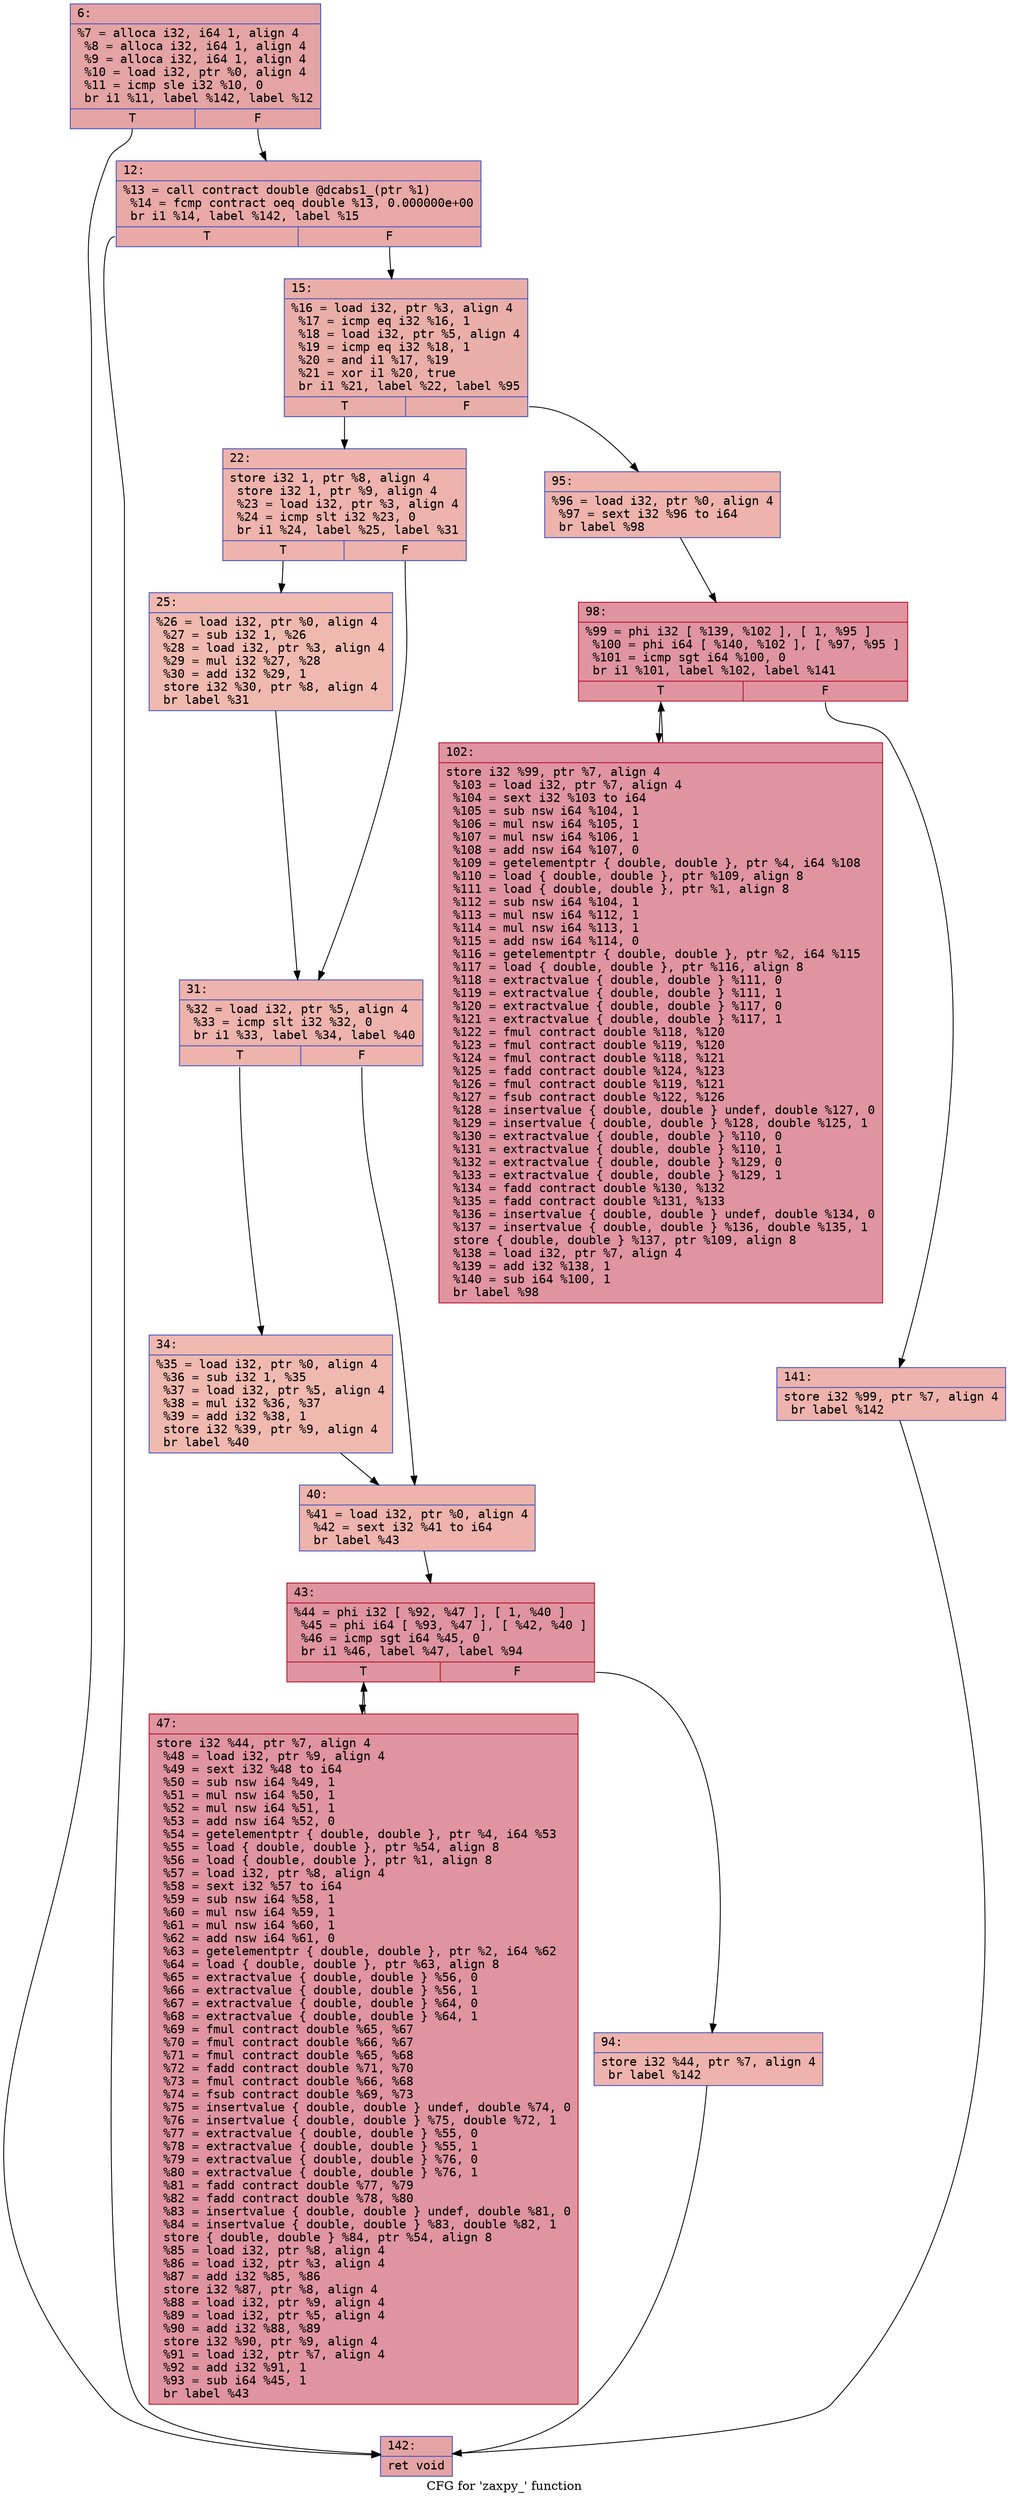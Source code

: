 digraph "CFG for 'zaxpy_' function" {
	label="CFG for 'zaxpy_' function";

	Node0x55ee107413c0 [shape=record,color="#3d50c3ff", style=filled, fillcolor="#c32e3170" fontname="Courier",label="{6:\l|  %7 = alloca i32, i64 1, align 4\l  %8 = alloca i32, i64 1, align 4\l  %9 = alloca i32, i64 1, align 4\l  %10 = load i32, ptr %0, align 4\l  %11 = icmp sle i32 %10, 0\l  br i1 %11, label %142, label %12\l|{<s0>T|<s1>F}}"];
	Node0x55ee107413c0:s0 -> Node0x55ee10741880[tooltip="6 -> 142\nProbability 50.00%" ];
	Node0x55ee107413c0:s1 -> Node0x55ee107418d0[tooltip="6 -> 12\nProbability 50.00%" ];
	Node0x55ee107418d0 [shape=record,color="#3d50c3ff", style=filled, fillcolor="#ca3b3770" fontname="Courier",label="{12:\l|  %13 = call contract double @dcabs1_(ptr %1)\l  %14 = fcmp contract oeq double %13, 0.000000e+00\l  br i1 %14, label %142, label %15\l|{<s0>T|<s1>F}}"];
	Node0x55ee107418d0:s0 -> Node0x55ee10741880[tooltip="12 -> 142\nProbability 62.50%" ];
	Node0x55ee107418d0:s1 -> Node0x55ee10741b50[tooltip="12 -> 15\nProbability 37.50%" ];
	Node0x55ee10741b50 [shape=record,color="#3d50c3ff", style=filled, fillcolor="#d0473d70" fontname="Courier",label="{15:\l|  %16 = load i32, ptr %3, align 4\l  %17 = icmp eq i32 %16, 1\l  %18 = load i32, ptr %5, align 4\l  %19 = icmp eq i32 %18, 1\l  %20 = and i1 %17, %19\l  %21 = xor i1 %20, true\l  br i1 %21, label %22, label %95\l|{<s0>T|<s1>F}}"];
	Node0x55ee10741b50:s0 -> Node0x55ee10741f90[tooltip="15 -> 22\nProbability 50.00%" ];
	Node0x55ee10741b50:s1 -> Node0x55ee10741fe0[tooltip="15 -> 95\nProbability 50.00%" ];
	Node0x55ee10741f90 [shape=record,color="#3d50c3ff", style=filled, fillcolor="#d6524470" fontname="Courier",label="{22:\l|  store i32 1, ptr %8, align 4\l  store i32 1, ptr %9, align 4\l  %23 = load i32, ptr %3, align 4\l  %24 = icmp slt i32 %23, 0\l  br i1 %24, label %25, label %31\l|{<s0>T|<s1>F}}"];
	Node0x55ee10741f90:s0 -> Node0x55ee10742330[tooltip="22 -> 25\nProbability 37.50%" ];
	Node0x55ee10741f90:s1 -> Node0x55ee10742380[tooltip="22 -> 31\nProbability 62.50%" ];
	Node0x55ee10742330 [shape=record,color="#3d50c3ff", style=filled, fillcolor="#de614d70" fontname="Courier",label="{25:\l|  %26 = load i32, ptr %0, align 4\l  %27 = sub i32 1, %26\l  %28 = load i32, ptr %3, align 4\l  %29 = mul i32 %27, %28\l  %30 = add i32 %29, 1\l  store i32 %30, ptr %8, align 4\l  br label %31\l}"];
	Node0x55ee10742330 -> Node0x55ee10742380[tooltip="25 -> 31\nProbability 100.00%" ];
	Node0x55ee10742380 [shape=record,color="#3d50c3ff", style=filled, fillcolor="#d6524470" fontname="Courier",label="{31:\l|  %32 = load i32, ptr %5, align 4\l  %33 = icmp slt i32 %32, 0\l  br i1 %33, label %34, label %40\l|{<s0>T|<s1>F}}"];
	Node0x55ee10742380:s0 -> Node0x55ee10742950[tooltip="31 -> 34\nProbability 37.50%" ];
	Node0x55ee10742380:s1 -> Node0x55ee107429a0[tooltip="31 -> 40\nProbability 62.50%" ];
	Node0x55ee10742950 [shape=record,color="#3d50c3ff", style=filled, fillcolor="#de614d70" fontname="Courier",label="{34:\l|  %35 = load i32, ptr %0, align 4\l  %36 = sub i32 1, %35\l  %37 = load i32, ptr %5, align 4\l  %38 = mul i32 %36, %37\l  %39 = add i32 %38, 1\l  store i32 %39, ptr %9, align 4\l  br label %40\l}"];
	Node0x55ee10742950 -> Node0x55ee107429a0[tooltip="34 -> 40\nProbability 100.00%" ];
	Node0x55ee107429a0 [shape=record,color="#3d50c3ff", style=filled, fillcolor="#d6524470" fontname="Courier",label="{40:\l|  %41 = load i32, ptr %0, align 4\l  %42 = sext i32 %41 to i64\l  br label %43\l}"];
	Node0x55ee107429a0 -> Node0x55ee10742f50[tooltip="40 -> 43\nProbability 100.00%" ];
	Node0x55ee10742f50 [shape=record,color="#b70d28ff", style=filled, fillcolor="#b70d2870" fontname="Courier",label="{43:\l|  %44 = phi i32 [ %92, %47 ], [ 1, %40 ]\l  %45 = phi i64 [ %93, %47 ], [ %42, %40 ]\l  %46 = icmp sgt i64 %45, 0\l  br i1 %46, label %47, label %94\l|{<s0>T|<s1>F}}"];
	Node0x55ee10742f50:s0 -> Node0x55ee10743010[tooltip="43 -> 47\nProbability 96.88%" ];
	Node0x55ee10742f50:s1 -> Node0x55ee107432a0[tooltip="43 -> 94\nProbability 3.12%" ];
	Node0x55ee10743010 [shape=record,color="#b70d28ff", style=filled, fillcolor="#b70d2870" fontname="Courier",label="{47:\l|  store i32 %44, ptr %7, align 4\l  %48 = load i32, ptr %9, align 4\l  %49 = sext i32 %48 to i64\l  %50 = sub nsw i64 %49, 1\l  %51 = mul nsw i64 %50, 1\l  %52 = mul nsw i64 %51, 1\l  %53 = add nsw i64 %52, 0\l  %54 = getelementptr \{ double, double \}, ptr %4, i64 %53\l  %55 = load \{ double, double \}, ptr %54, align 8\l  %56 = load \{ double, double \}, ptr %1, align 8\l  %57 = load i32, ptr %8, align 4\l  %58 = sext i32 %57 to i64\l  %59 = sub nsw i64 %58, 1\l  %60 = mul nsw i64 %59, 1\l  %61 = mul nsw i64 %60, 1\l  %62 = add nsw i64 %61, 0\l  %63 = getelementptr \{ double, double \}, ptr %2, i64 %62\l  %64 = load \{ double, double \}, ptr %63, align 8\l  %65 = extractvalue \{ double, double \} %56, 0\l  %66 = extractvalue \{ double, double \} %56, 1\l  %67 = extractvalue \{ double, double \} %64, 0\l  %68 = extractvalue \{ double, double \} %64, 1\l  %69 = fmul contract double %65, %67\l  %70 = fmul contract double %66, %67\l  %71 = fmul contract double %65, %68\l  %72 = fadd contract double %71, %70\l  %73 = fmul contract double %66, %68\l  %74 = fsub contract double %69, %73\l  %75 = insertvalue \{ double, double \} undef, double %74, 0\l  %76 = insertvalue \{ double, double \} %75, double %72, 1\l  %77 = extractvalue \{ double, double \} %55, 0\l  %78 = extractvalue \{ double, double \} %55, 1\l  %79 = extractvalue \{ double, double \} %76, 0\l  %80 = extractvalue \{ double, double \} %76, 1\l  %81 = fadd contract double %77, %79\l  %82 = fadd contract double %78, %80\l  %83 = insertvalue \{ double, double \} undef, double %81, 0\l  %84 = insertvalue \{ double, double \} %83, double %82, 1\l  store \{ double, double \} %84, ptr %54, align 8\l  %85 = load i32, ptr %8, align 4\l  %86 = load i32, ptr %3, align 4\l  %87 = add i32 %85, %86\l  store i32 %87, ptr %8, align 4\l  %88 = load i32, ptr %9, align 4\l  %89 = load i32, ptr %5, align 4\l  %90 = add i32 %88, %89\l  store i32 %90, ptr %9, align 4\l  %91 = load i32, ptr %7, align 4\l  %92 = add i32 %91, 1\l  %93 = sub i64 %45, 1\l  br label %43\l}"];
	Node0x55ee10743010 -> Node0x55ee10742f50[tooltip="47 -> 43\nProbability 100.00%" ];
	Node0x55ee107432a0 [shape=record,color="#3d50c3ff", style=filled, fillcolor="#d6524470" fontname="Courier",label="{94:\l|  store i32 %44, ptr %7, align 4\l  br label %142\l}"];
	Node0x55ee107432a0 -> Node0x55ee10741880[tooltip="94 -> 142\nProbability 100.00%" ];
	Node0x55ee10741fe0 [shape=record,color="#3d50c3ff", style=filled, fillcolor="#d6524470" fontname="Courier",label="{95:\l|  %96 = load i32, ptr %0, align 4\l  %97 = sext i32 %96 to i64\l  br label %98\l}"];
	Node0x55ee10741fe0 -> Node0x55ee10746a50[tooltip="95 -> 98\nProbability 100.00%" ];
	Node0x55ee10746a50 [shape=record,color="#b70d28ff", style=filled, fillcolor="#b70d2870" fontname="Courier",label="{98:\l|  %99 = phi i32 [ %139, %102 ], [ 1, %95 ]\l  %100 = phi i64 [ %140, %102 ], [ %97, %95 ]\l  %101 = icmp sgt i64 %100, 0\l  br i1 %101, label %102, label %141\l|{<s0>T|<s1>F}}"];
	Node0x55ee10746a50:s0 -> Node0x55ee10746b10[tooltip="98 -> 102\nProbability 96.88%" ];
	Node0x55ee10746a50:s1 -> Node0x55ee10746d70[tooltip="98 -> 141\nProbability 3.12%" ];
	Node0x55ee10746b10 [shape=record,color="#b70d28ff", style=filled, fillcolor="#b70d2870" fontname="Courier",label="{102:\l|  store i32 %99, ptr %7, align 4\l  %103 = load i32, ptr %7, align 4\l  %104 = sext i32 %103 to i64\l  %105 = sub nsw i64 %104, 1\l  %106 = mul nsw i64 %105, 1\l  %107 = mul nsw i64 %106, 1\l  %108 = add nsw i64 %107, 0\l  %109 = getelementptr \{ double, double \}, ptr %4, i64 %108\l  %110 = load \{ double, double \}, ptr %109, align 8\l  %111 = load \{ double, double \}, ptr %1, align 8\l  %112 = sub nsw i64 %104, 1\l  %113 = mul nsw i64 %112, 1\l  %114 = mul nsw i64 %113, 1\l  %115 = add nsw i64 %114, 0\l  %116 = getelementptr \{ double, double \}, ptr %2, i64 %115\l  %117 = load \{ double, double \}, ptr %116, align 8\l  %118 = extractvalue \{ double, double \} %111, 0\l  %119 = extractvalue \{ double, double \} %111, 1\l  %120 = extractvalue \{ double, double \} %117, 0\l  %121 = extractvalue \{ double, double \} %117, 1\l  %122 = fmul contract double %118, %120\l  %123 = fmul contract double %119, %120\l  %124 = fmul contract double %118, %121\l  %125 = fadd contract double %124, %123\l  %126 = fmul contract double %119, %121\l  %127 = fsub contract double %122, %126\l  %128 = insertvalue \{ double, double \} undef, double %127, 0\l  %129 = insertvalue \{ double, double \} %128, double %125, 1\l  %130 = extractvalue \{ double, double \} %110, 0\l  %131 = extractvalue \{ double, double \} %110, 1\l  %132 = extractvalue \{ double, double \} %129, 0\l  %133 = extractvalue \{ double, double \} %129, 1\l  %134 = fadd contract double %130, %132\l  %135 = fadd contract double %131, %133\l  %136 = insertvalue \{ double, double \} undef, double %134, 0\l  %137 = insertvalue \{ double, double \} %136, double %135, 1\l  store \{ double, double \} %137, ptr %109, align 8\l  %138 = load i32, ptr %7, align 4\l  %139 = add i32 %138, 1\l  %140 = sub i64 %100, 1\l  br label %98\l}"];
	Node0x55ee10746b10 -> Node0x55ee10746a50[tooltip="102 -> 98\nProbability 100.00%" ];
	Node0x55ee10746d70 [shape=record,color="#3d50c3ff", style=filled, fillcolor="#d6524470" fontname="Courier",label="{141:\l|  store i32 %99, ptr %7, align 4\l  br label %142\l}"];
	Node0x55ee10746d70 -> Node0x55ee10741880[tooltip="141 -> 142\nProbability 100.00%" ];
	Node0x55ee10741880 [shape=record,color="#3d50c3ff", style=filled, fillcolor="#c32e3170" fontname="Courier",label="{142:\l|  ret void\l}"];
}
